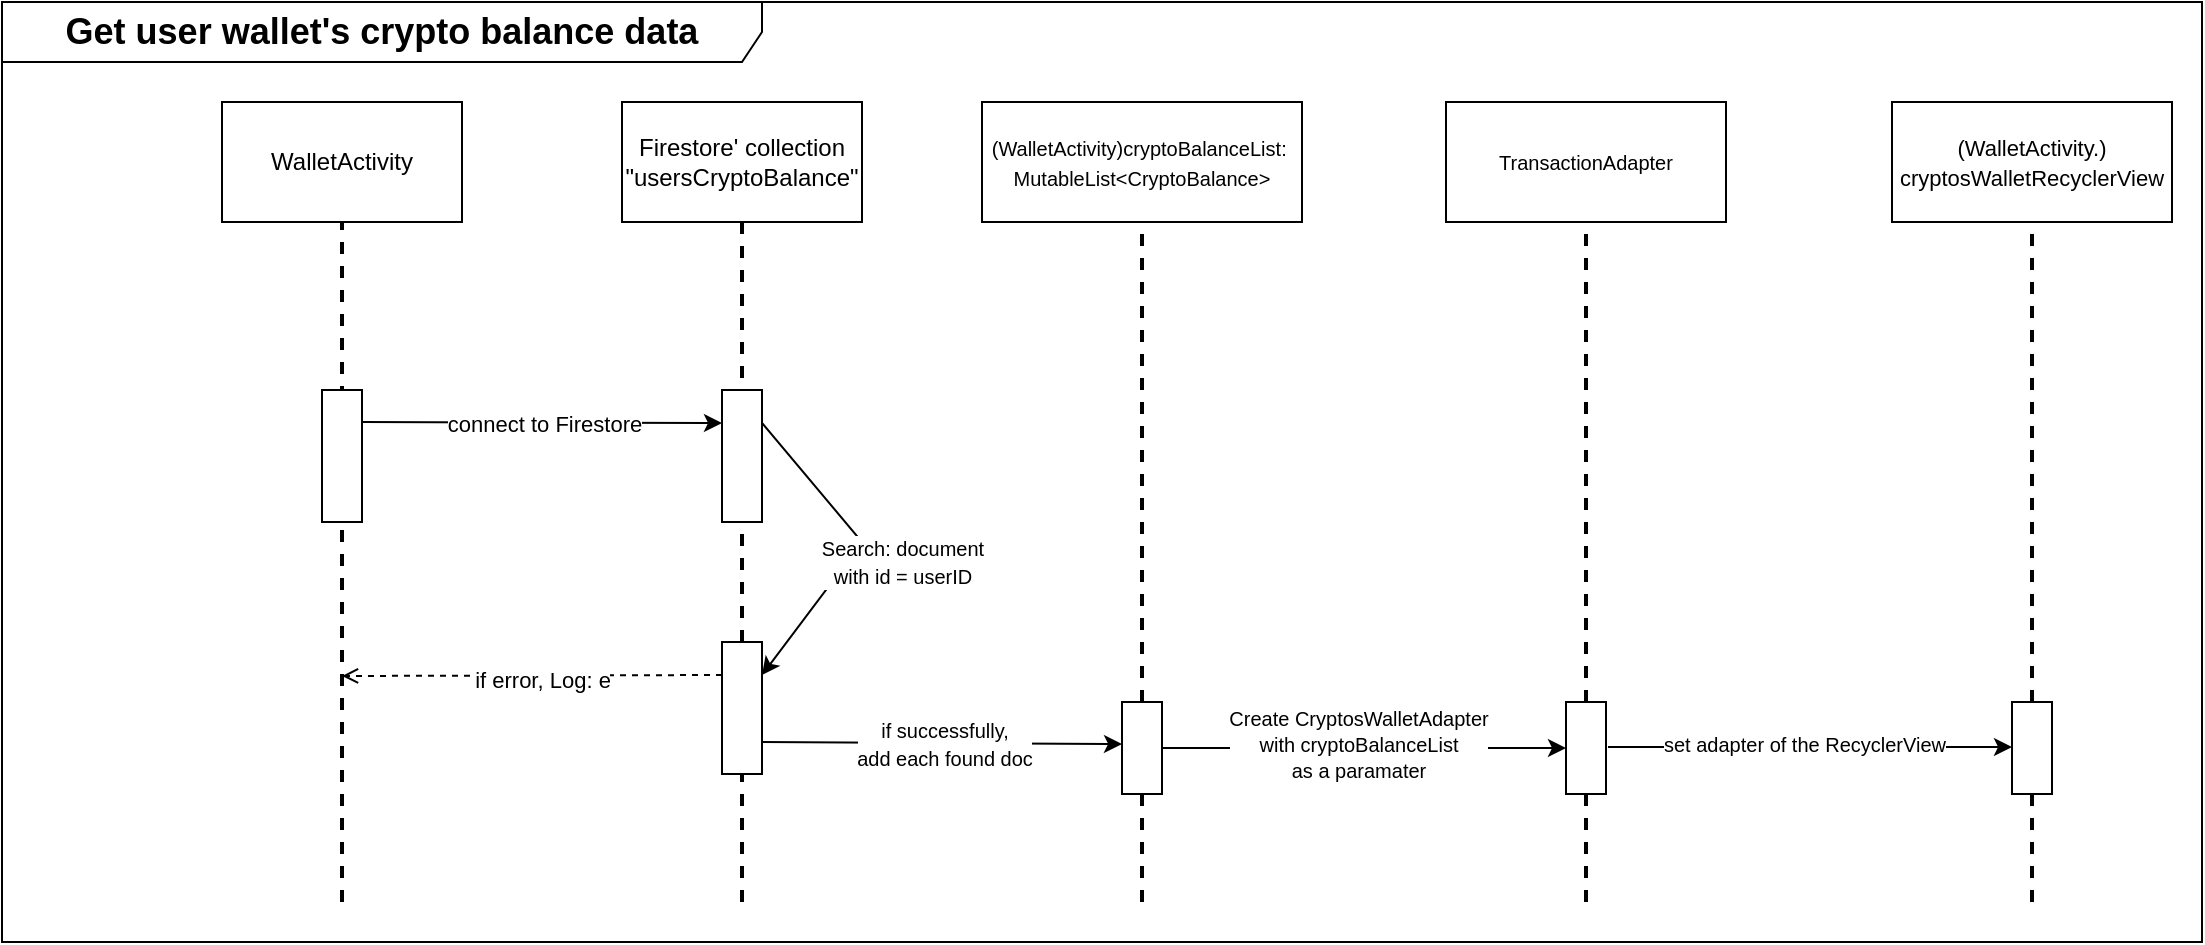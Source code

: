 <mxfile version="22.0.8" type="device">
  <diagram name="Page-1" id="NjS8SXnZEvof5OgqfBmF">
    <mxGraphModel dx="1167" dy="1732" grid="1" gridSize="10" guides="1" tooltips="1" connect="1" arrows="1" fold="1" page="1" pageScale="1" pageWidth="850" pageHeight="1100" math="0" shadow="0">
      <root>
        <mxCell id="0" />
        <mxCell id="1" parent="0" />
        <mxCell id="o1kDb2YFsA1X7x7wBmhf-1" value="WalletActivity" style="rounded=0;whiteSpace=wrap;html=1;" vertex="1" parent="1">
          <mxGeometry x="160" y="-680" width="120" height="60" as="geometry" />
        </mxCell>
        <mxCell id="o1kDb2YFsA1X7x7wBmhf-2" value="" style="endArrow=none;dashed=1;html=1;strokeWidth=2;rounded=0;" edge="1" parent="1" target="o1kDb2YFsA1X7x7wBmhf-1">
          <mxGeometry width="50" height="50" relative="1" as="geometry">
            <mxPoint x="220" y="-280" as="sourcePoint" />
            <mxPoint x="530" y="-450" as="targetPoint" />
          </mxGeometry>
        </mxCell>
        <mxCell id="o1kDb2YFsA1X7x7wBmhf-3" value="" style="endArrow=classic;html=1;rounded=0;entryX=0;entryY=0.25;entryDx=0;entryDy=0;" edge="1" parent="1" target="o1kDb2YFsA1X7x7wBmhf-8">
          <mxGeometry width="50" height="50" relative="1" as="geometry">
            <mxPoint x="230" y="-520" as="sourcePoint" />
            <mxPoint x="400" y="-519.5" as="targetPoint" />
          </mxGeometry>
        </mxCell>
        <mxCell id="o1kDb2YFsA1X7x7wBmhf-4" value="connect to Firestore" style="edgeLabel;html=1;align=center;verticalAlign=middle;resizable=0;points=[];" vertex="1" connectable="0" parent="o1kDb2YFsA1X7x7wBmhf-3">
          <mxGeometry x="0.003" relative="1" as="geometry">
            <mxPoint as="offset" />
          </mxGeometry>
        </mxCell>
        <mxCell id="o1kDb2YFsA1X7x7wBmhf-5" value="" style="rounded=0;whiteSpace=wrap;html=1;" vertex="1" parent="1">
          <mxGeometry x="210" y="-536" width="20" height="66" as="geometry" />
        </mxCell>
        <mxCell id="o1kDb2YFsA1X7x7wBmhf-6" value="Firestore&#39; collection &quot;usersCryptoBalance&quot;" style="rounded=0;whiteSpace=wrap;html=1;" vertex="1" parent="1">
          <mxGeometry x="360" y="-680" width="120" height="60" as="geometry" />
        </mxCell>
        <mxCell id="o1kDb2YFsA1X7x7wBmhf-7" value="" style="endArrow=none;dashed=1;html=1;strokeWidth=2;rounded=0;" edge="1" parent="1" source="o1kDb2YFsA1X7x7wBmhf-12" target="o1kDb2YFsA1X7x7wBmhf-6">
          <mxGeometry width="50" height="50" relative="1" as="geometry">
            <mxPoint x="420" y="-120" as="sourcePoint" />
            <mxPoint x="730" y="-450" as="targetPoint" />
          </mxGeometry>
        </mxCell>
        <mxCell id="o1kDb2YFsA1X7x7wBmhf-8" value="" style="rounded=0;whiteSpace=wrap;html=1;" vertex="1" parent="1">
          <mxGeometry x="410" y="-536" width="20" height="66" as="geometry" />
        </mxCell>
        <mxCell id="o1kDb2YFsA1X7x7wBmhf-9" value="" style="endArrow=classic;html=1;rounded=0;exitX=1;exitY=0.25;exitDx=0;exitDy=0;entryX=1;entryY=0.25;entryDx=0;entryDy=0;" edge="1" parent="1" source="o1kDb2YFsA1X7x7wBmhf-8" target="o1kDb2YFsA1X7x7wBmhf-12">
          <mxGeometry width="50" height="50" relative="1" as="geometry">
            <mxPoint x="400" y="-330" as="sourcePoint" />
            <mxPoint x="450" y="-380" as="targetPoint" />
            <Array as="points">
              <mxPoint x="480" y="-460" />
            </Array>
          </mxGeometry>
        </mxCell>
        <mxCell id="o1kDb2YFsA1X7x7wBmhf-10" value="&lt;font style=&quot;font-size: 10px;&quot;&gt;Search: document &lt;br&gt;with id = userID&lt;br&gt;&lt;/font&gt;" style="edgeLabel;html=1;align=center;verticalAlign=middle;resizable=0;points=[];" vertex="1" connectable="0" parent="o1kDb2YFsA1X7x7wBmhf-9">
          <mxGeometry x="-0.192" y="2" relative="1" as="geometry">
            <mxPoint x="26" y="21" as="offset" />
          </mxGeometry>
        </mxCell>
        <mxCell id="o1kDb2YFsA1X7x7wBmhf-11" value="" style="endArrow=none;dashed=1;html=1;strokeWidth=2;rounded=0;" edge="1" parent="1" target="o1kDb2YFsA1X7x7wBmhf-12">
          <mxGeometry width="50" height="50" relative="1" as="geometry">
            <mxPoint x="420" y="-280" as="sourcePoint" />
            <mxPoint x="420" y="-620" as="targetPoint" />
          </mxGeometry>
        </mxCell>
        <mxCell id="o1kDb2YFsA1X7x7wBmhf-12" value="" style="rounded=0;whiteSpace=wrap;html=1;" vertex="1" parent="1">
          <mxGeometry x="410" y="-410" width="20" height="66" as="geometry" />
        </mxCell>
        <mxCell id="o1kDb2YFsA1X7x7wBmhf-13" value="" style="endArrow=open;html=1;rounded=0;exitX=0;exitY=0.25;exitDx=0;exitDy=0;endFill=0;dashed=1;" edge="1" parent="1" source="o1kDb2YFsA1X7x7wBmhf-12">
          <mxGeometry width="50" height="50" relative="1" as="geometry">
            <mxPoint x="610" y="-395" as="sourcePoint" />
            <mxPoint x="220" y="-393" as="targetPoint" />
          </mxGeometry>
        </mxCell>
        <mxCell id="o1kDb2YFsA1X7x7wBmhf-14" value="if error, Log: e" style="edgeLabel;html=1;align=center;verticalAlign=middle;resizable=0;points=[];" vertex="1" connectable="0" parent="o1kDb2YFsA1X7x7wBmhf-13">
          <mxGeometry x="0.423" y="2" relative="1" as="geometry">
            <mxPoint x="45" as="offset" />
          </mxGeometry>
        </mxCell>
        <mxCell id="o1kDb2YFsA1X7x7wBmhf-15" value="" style="endArrow=classic;html=1;rounded=0;entryX=0;entryY=0.25;entryDx=0;entryDy=0;" edge="1" parent="1">
          <mxGeometry width="50" height="50" relative="1" as="geometry">
            <mxPoint x="430" y="-360" as="sourcePoint" />
            <mxPoint x="610" y="-359" as="targetPoint" />
          </mxGeometry>
        </mxCell>
        <mxCell id="o1kDb2YFsA1X7x7wBmhf-16" value="&lt;font style=&quot;font-size: 10px;&quot;&gt;if successfully,&lt;br&gt;add each found doc&lt;/font&gt;" style="edgeLabel;html=1;align=center;verticalAlign=middle;resizable=0;points=[];" vertex="1" connectable="0" parent="o1kDb2YFsA1X7x7wBmhf-15">
          <mxGeometry x="0.003" relative="1" as="geometry">
            <mxPoint as="offset" />
          </mxGeometry>
        </mxCell>
        <mxCell id="o1kDb2YFsA1X7x7wBmhf-17" value="&lt;font style=&quot;font-size: 10px;&quot;&gt;(WalletActivity)cryptoBalanceList&lt;span style=&quot;background-color: transparent;&quot;&gt;:&amp;nbsp;&lt;/span&gt;&lt;br&gt;MutableList&amp;lt;CryptoBalance&amp;gt;&lt;/font&gt;" style="rounded=0;whiteSpace=wrap;html=1;" vertex="1" parent="1">
          <mxGeometry x="540" y="-680" width="160" height="60" as="geometry" />
        </mxCell>
        <mxCell id="o1kDb2YFsA1X7x7wBmhf-18" value="" style="endArrow=none;dashed=1;html=1;strokeWidth=2;rounded=0;" edge="1" parent="1" source="o1kDb2YFsA1X7x7wBmhf-22" target="o1kDb2YFsA1X7x7wBmhf-17">
          <mxGeometry width="50" height="50" relative="1" as="geometry">
            <mxPoint x="620" y="-120" as="sourcePoint" />
            <mxPoint x="930" y="-450" as="targetPoint" />
          </mxGeometry>
        </mxCell>
        <mxCell id="o1kDb2YFsA1X7x7wBmhf-19" value="" style="endArrow=none;dashed=1;html=1;strokeWidth=2;rounded=0;" edge="1" parent="1" target="o1kDb2YFsA1X7x7wBmhf-22">
          <mxGeometry width="50" height="50" relative="1" as="geometry">
            <mxPoint x="620" y="-280" as="sourcePoint" />
            <mxPoint x="620" y="-620" as="targetPoint" />
          </mxGeometry>
        </mxCell>
        <mxCell id="o1kDb2YFsA1X7x7wBmhf-20" style="edgeStyle=orthogonalEdgeStyle;rounded=0;orthogonalLoop=1;jettySize=auto;html=1;exitX=1;exitY=0.5;exitDx=0;exitDy=0;entryX=0;entryY=0.5;entryDx=0;entryDy=0;" edge="1" parent="1" source="o1kDb2YFsA1X7x7wBmhf-22" target="o1kDb2YFsA1X7x7wBmhf-27">
          <mxGeometry relative="1" as="geometry" />
        </mxCell>
        <mxCell id="o1kDb2YFsA1X7x7wBmhf-21" value="&lt;font style=&quot;font-size: 10px;&quot;&gt;Create CryptosWalletAdapter&lt;br&gt;with cryptoBalanceList&lt;br&gt;as a paramater&lt;/font&gt;" style="edgeLabel;html=1;align=center;verticalAlign=middle;resizable=0;points=[];" vertex="1" connectable="0" parent="o1kDb2YFsA1X7x7wBmhf-20">
          <mxGeometry x="-0.028" y="2" relative="1" as="geometry">
            <mxPoint as="offset" />
          </mxGeometry>
        </mxCell>
        <mxCell id="o1kDb2YFsA1X7x7wBmhf-22" value="" style="rounded=0;whiteSpace=wrap;html=1;" vertex="1" parent="1">
          <mxGeometry x="610" y="-380" width="20" height="46" as="geometry" />
        </mxCell>
        <mxCell id="o1kDb2YFsA1X7x7wBmhf-23" value="&lt;font style=&quot;font-size: 18px;&quot;&gt;&lt;b&gt;Get user wallet&#39;s crypto balance data&lt;/b&gt;&lt;/font&gt;" style="shape=umlFrame;whiteSpace=wrap;html=1;pointerEvents=0;width=380;height=30;" vertex="1" parent="1">
          <mxGeometry x="50" y="-730" width="1100" height="470" as="geometry" />
        </mxCell>
        <mxCell id="o1kDb2YFsA1X7x7wBmhf-24" value="&lt;span style=&quot;font-size: 10px;&quot;&gt;TransactionAdapter&lt;/span&gt;" style="rounded=0;whiteSpace=wrap;html=1;" vertex="1" parent="1">
          <mxGeometry x="772" y="-680" width="140" height="60" as="geometry" />
        </mxCell>
        <mxCell id="o1kDb2YFsA1X7x7wBmhf-25" value="" style="endArrow=none;dashed=1;html=1;strokeWidth=2;rounded=0;" edge="1" parent="1" source="o1kDb2YFsA1X7x7wBmhf-27" target="o1kDb2YFsA1X7x7wBmhf-24">
          <mxGeometry width="50" height="50" relative="1" as="geometry">
            <mxPoint x="842" y="-120" as="sourcePoint" />
            <mxPoint x="1152" y="-450" as="targetPoint" />
          </mxGeometry>
        </mxCell>
        <mxCell id="o1kDb2YFsA1X7x7wBmhf-26" value="" style="endArrow=none;dashed=1;html=1;strokeWidth=2;rounded=0;" edge="1" parent="1" target="o1kDb2YFsA1X7x7wBmhf-27">
          <mxGeometry width="50" height="50" relative="1" as="geometry">
            <mxPoint x="842" y="-280" as="sourcePoint" />
            <mxPoint x="842" y="-620" as="targetPoint" />
          </mxGeometry>
        </mxCell>
        <mxCell id="o1kDb2YFsA1X7x7wBmhf-27" value="" style="rounded=0;whiteSpace=wrap;html=1;" vertex="1" parent="1">
          <mxGeometry x="832" y="-380" width="20" height="46" as="geometry" />
        </mxCell>
        <mxCell id="o1kDb2YFsA1X7x7wBmhf-28" value="&lt;font style=&quot;font-size: 11px;&quot;&gt;(WalletActivity.)&lt;br&gt;cryptosWalletRecyclerView&lt;/font&gt;" style="rounded=0;whiteSpace=wrap;html=1;" vertex="1" parent="1">
          <mxGeometry x="995" y="-680" width="140" height="60" as="geometry" />
        </mxCell>
        <mxCell id="o1kDb2YFsA1X7x7wBmhf-29" value="" style="endArrow=none;dashed=1;html=1;strokeWidth=2;rounded=0;" edge="1" parent="1" source="o1kDb2YFsA1X7x7wBmhf-31" target="o1kDb2YFsA1X7x7wBmhf-28">
          <mxGeometry width="50" height="50" relative="1" as="geometry">
            <mxPoint x="1065" y="-120" as="sourcePoint" />
            <mxPoint x="1375" y="-450" as="targetPoint" />
          </mxGeometry>
        </mxCell>
        <mxCell id="o1kDb2YFsA1X7x7wBmhf-30" value="" style="endArrow=none;dashed=1;html=1;strokeWidth=2;rounded=0;" edge="1" parent="1" target="o1kDb2YFsA1X7x7wBmhf-31">
          <mxGeometry width="50" height="50" relative="1" as="geometry">
            <mxPoint x="1065" y="-280" as="sourcePoint" />
            <mxPoint x="1065" y="-620" as="targetPoint" />
          </mxGeometry>
        </mxCell>
        <mxCell id="o1kDb2YFsA1X7x7wBmhf-31" value="" style="rounded=0;whiteSpace=wrap;html=1;" vertex="1" parent="1">
          <mxGeometry x="1055" y="-380" width="20" height="46" as="geometry" />
        </mxCell>
        <mxCell id="o1kDb2YFsA1X7x7wBmhf-32" style="edgeStyle=orthogonalEdgeStyle;rounded=0;orthogonalLoop=1;jettySize=auto;html=1;exitX=1;exitY=0.5;exitDx=0;exitDy=0;entryX=0;entryY=0.5;entryDx=0;entryDy=0;" edge="1" parent="1">
          <mxGeometry relative="1" as="geometry">
            <mxPoint x="853" y="-357.48" as="sourcePoint" />
            <mxPoint x="1055" y="-357.48" as="targetPoint" />
          </mxGeometry>
        </mxCell>
        <mxCell id="o1kDb2YFsA1X7x7wBmhf-33" value="&lt;span style=&quot;font-size: 10px;&quot;&gt;set adapter of the RecyclerView&lt;/span&gt;" style="edgeLabel;html=1;align=center;verticalAlign=middle;resizable=0;points=[];" vertex="1" connectable="0" parent="o1kDb2YFsA1X7x7wBmhf-32">
          <mxGeometry x="-0.028" y="2" relative="1" as="geometry">
            <mxPoint as="offset" />
          </mxGeometry>
        </mxCell>
      </root>
    </mxGraphModel>
  </diagram>
</mxfile>

